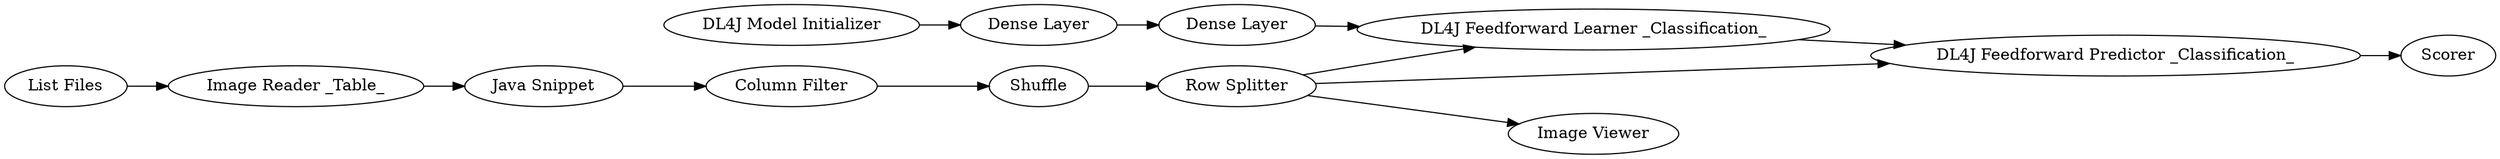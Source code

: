 digraph {
	"-9018111579725888700_38" [label=Shuffle]
	"-9018111579725888700_32" [label="List Files"]
	"8881835552878324665_26" [label="DL4J Feedforward Predictor _Classification_"]
	"1148731008103380476_12" [label="Image Viewer"]
	"-421924176567585312_26" [label="DL4J Feedforward Learner _Classification_"]
	"1148731008103380476_35" [label="Row Splitter"]
	"-9018111579725888700_34" [label="Java Snippet"]
	"-3918925006863606618_29" [label="Dense Layer"]
	"-3918925006863606618_27" [label="DL4J Model Initializer"]
	"1148731008103380476_10" [label=Scorer]
	"-9018111579725888700_37" [label="Column Filter"]
	"-9018111579725888700_33" [label="Image Reader _Table_"]
	"-3918925006863606618_26" [label="Dense Layer"]
	"-3918925006863606618_26" -> "-3918925006863606618_29"
	"1148731008103380476_35" -> "1148731008103380476_12"
	"1148731008103380476_35" -> "8881835552878324665_26"
	"-9018111579725888700_34" -> "-9018111579725888700_37"
	"-9018111579725888700_33" -> "-9018111579725888700_34"
	"-9018111579725888700_32" -> "-9018111579725888700_33"
	"-3918925006863606618_27" -> "-3918925006863606618_26"
	"-9018111579725888700_38" -> "1148731008103380476_35"
	"1148731008103380476_35" -> "-421924176567585312_26"
	"8881835552878324665_26" -> "1148731008103380476_10"
	"-3918925006863606618_29" -> "-421924176567585312_26"
	"-421924176567585312_26" -> "8881835552878324665_26"
	"-9018111579725888700_37" -> "-9018111579725888700_38"
	rankdir=LR
}
